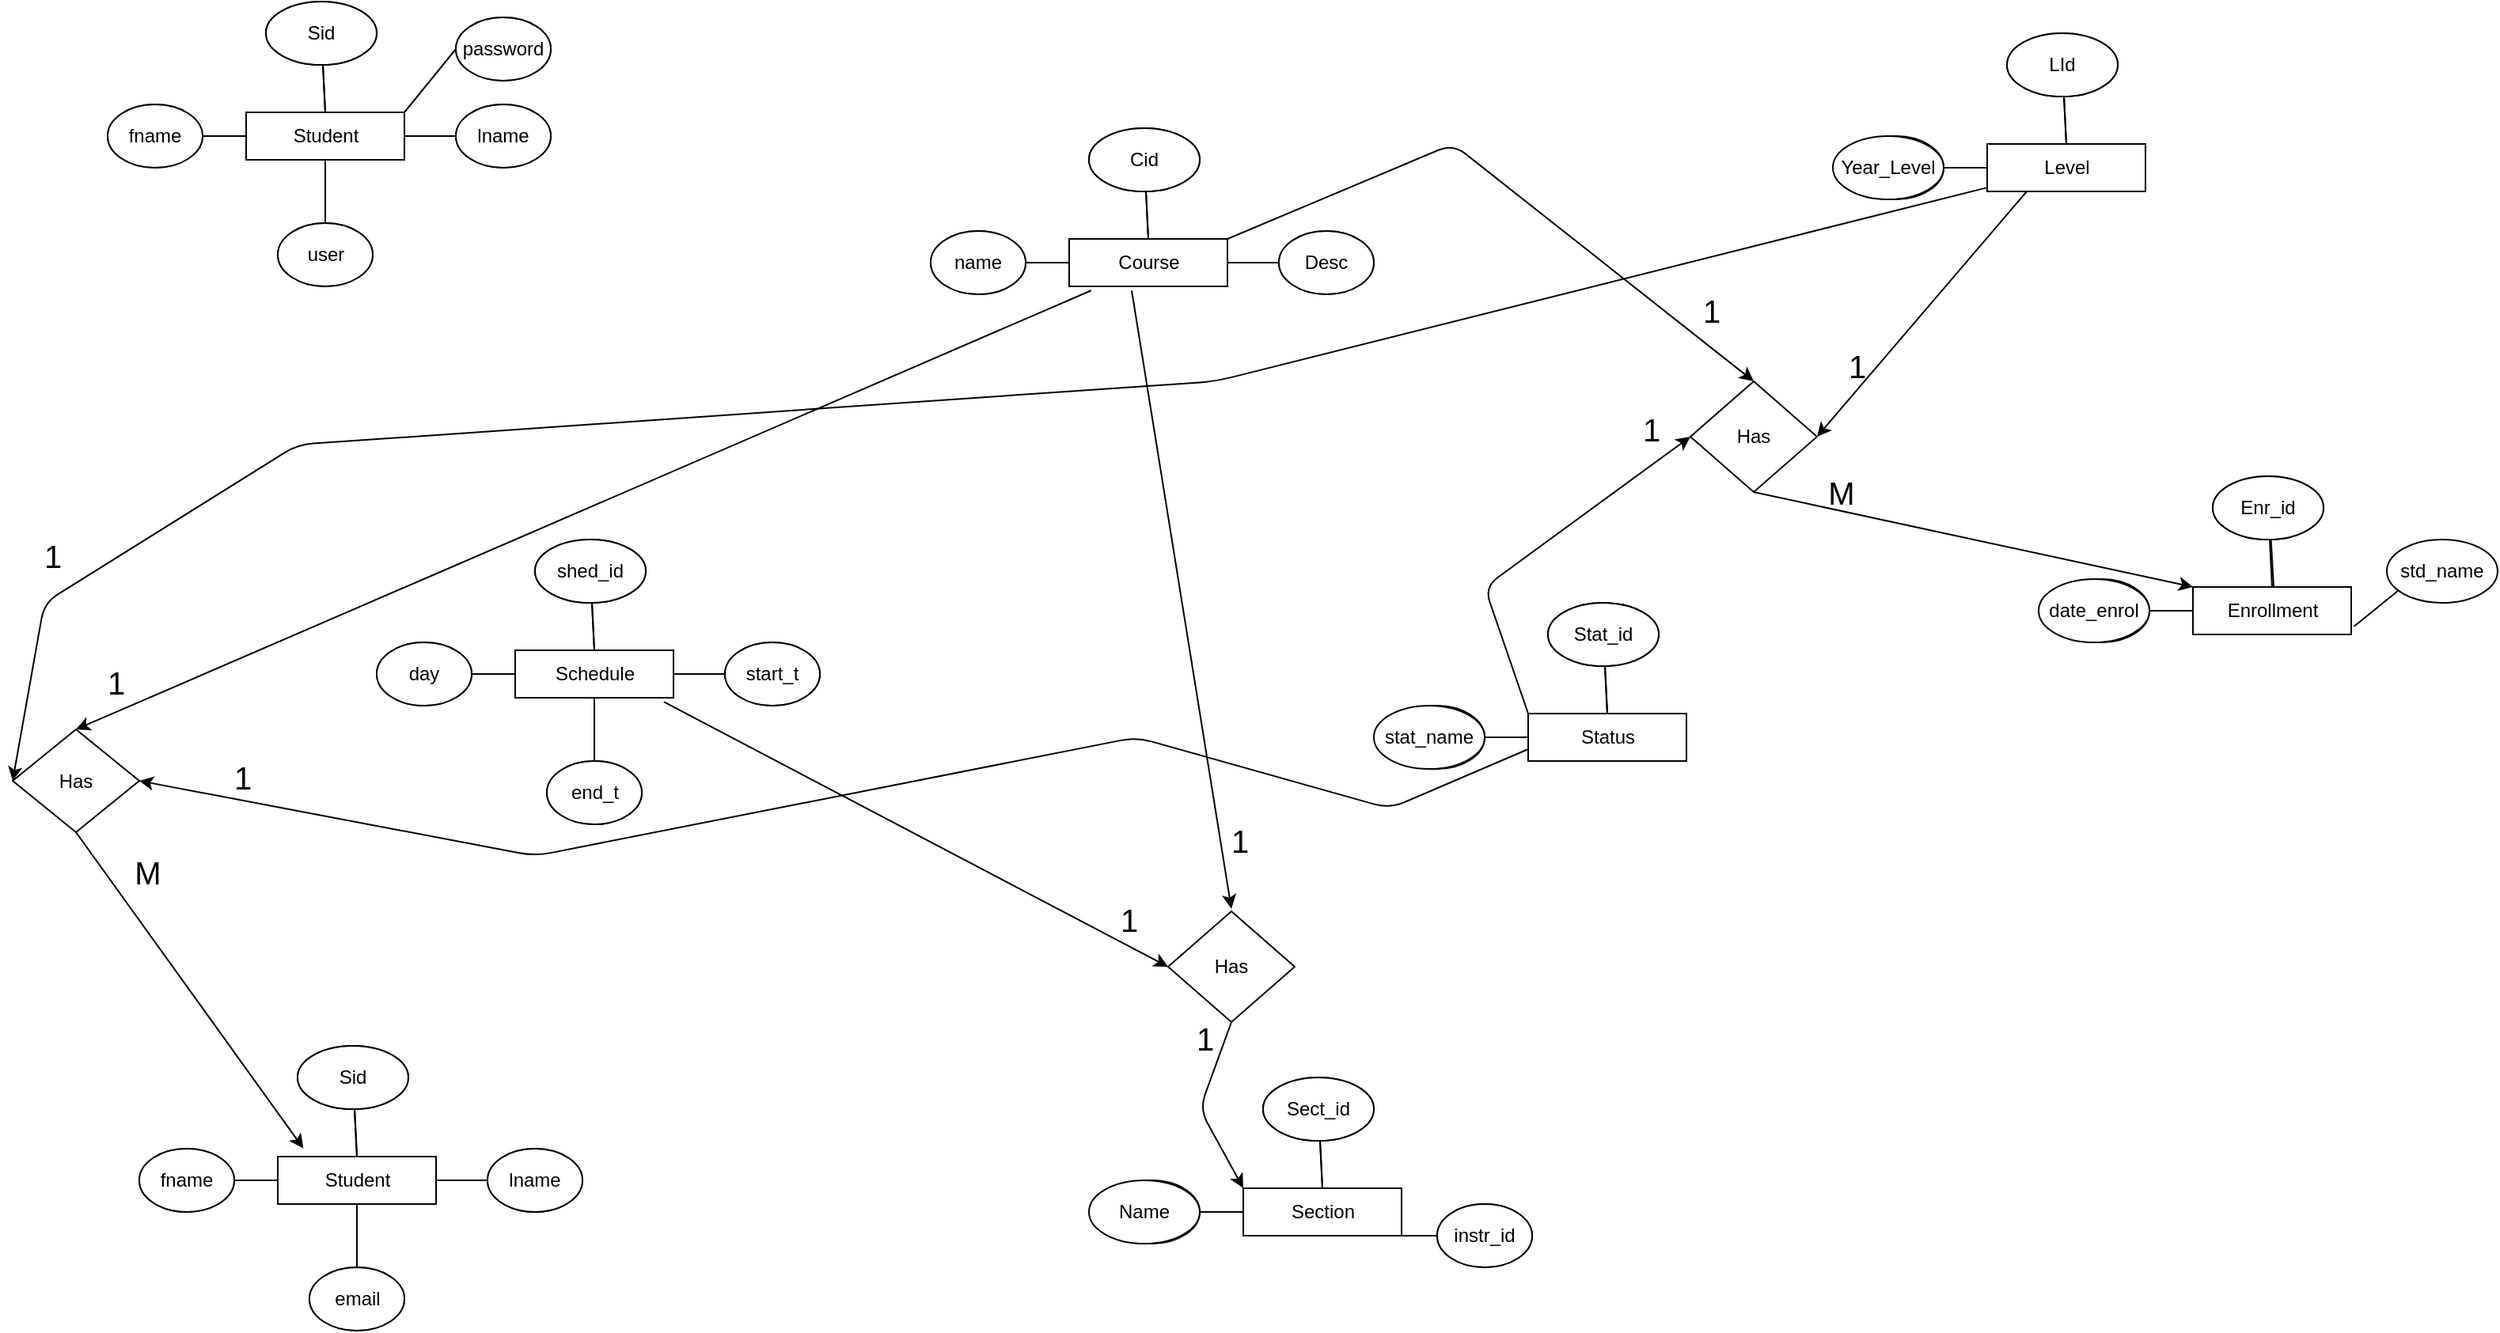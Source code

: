 <mxfile version="13.4.4" type="github">
  <diagram id="gxkvjSbEqc1R_QwJBHWN" name="Page-1">
    <mxGraphModel dx="1363" dy="696" grid="1" gridSize="10" guides="1" tooltips="1" connect="1" arrows="1" fold="1" page="1" pageScale="1" pageWidth="2000" pageHeight="2000" math="0" shadow="0">
      <root>
        <mxCell id="0" />
        <mxCell id="1" parent="0" />
        <mxCell id="vKwD8EdCoFHyunoRVP9S-19" value="Admin" style="rounded=0;whiteSpace=wrap;html=1;" vertex="1" parent="1">
          <mxGeometry x="217.5" y="210" width="100" height="30" as="geometry" />
        </mxCell>
        <mxCell id="vKwD8EdCoFHyunoRVP9S-20" value="" style="endArrow=none;html=1;exitX=0.5;exitY=0;exitDx=0;exitDy=0;" edge="1" source="vKwD8EdCoFHyunoRVP9S-19" target="vKwD8EdCoFHyunoRVP9S-21" parent="1">
          <mxGeometry width="50" height="50" relative="1" as="geometry">
            <mxPoint x="260" y="210" as="sourcePoint" />
            <mxPoint x="295" y="180" as="targetPoint" />
          </mxGeometry>
        </mxCell>
        <mxCell id="vKwD8EdCoFHyunoRVP9S-21" value="Aid" style="ellipse;whiteSpace=wrap;html=1;" vertex="1" parent="1">
          <mxGeometry x="230" y="140" width="70" height="40" as="geometry" />
        </mxCell>
        <mxCell id="vKwD8EdCoFHyunoRVP9S-22" value="" style="endArrow=none;html=1;entryX=0;entryY=0.5;entryDx=0;entryDy=0;" edge="1" target="vKwD8EdCoFHyunoRVP9S-19" parent="1">
          <mxGeometry width="50" height="50" relative="1" as="geometry">
            <mxPoint x="180" y="225" as="sourcePoint" />
            <mxPoint x="210" y="220" as="targetPoint" />
          </mxGeometry>
        </mxCell>
        <mxCell id="vKwD8EdCoFHyunoRVP9S-23" value="Name" style="ellipse;whiteSpace=wrap;html=1;" vertex="1" parent="1">
          <mxGeometry x="130" y="205" width="60" height="40" as="geometry" />
        </mxCell>
        <mxCell id="vKwD8EdCoFHyunoRVP9S-24" value="Cnic" style="ellipse;whiteSpace=wrap;html=1;" vertex="1" parent="1">
          <mxGeometry x="350" y="205" width="60" height="40" as="geometry" />
        </mxCell>
        <mxCell id="vKwD8EdCoFHyunoRVP9S-25" value="" style="endArrow=none;html=1;" edge="1" source="vKwD8EdCoFHyunoRVP9S-19" parent="1">
          <mxGeometry width="50" height="50" relative="1" as="geometry">
            <mxPoint x="317.5" y="275" as="sourcePoint" />
            <mxPoint x="350" y="225" as="targetPoint" />
          </mxGeometry>
        </mxCell>
        <mxCell id="vKwD8EdCoFHyunoRVP9S-26" value="Email" style="ellipse;whiteSpace=wrap;html=1;" vertex="1" parent="1">
          <mxGeometry x="237.5" y="280" width="60" height="40" as="geometry" />
        </mxCell>
        <mxCell id="vKwD8EdCoFHyunoRVP9S-27" value="" style="endArrow=none;html=1;exitX=0.5;exitY=1;exitDx=0;exitDy=0;entryX=0.5;entryY=0;entryDx=0;entryDy=0;" edge="1" source="vKwD8EdCoFHyunoRVP9S-19" target="vKwD8EdCoFHyunoRVP9S-26" parent="1">
          <mxGeometry width="50" height="50" relative="1" as="geometry">
            <mxPoint x="270" y="250" as="sourcePoint" />
            <mxPoint x="270" y="270" as="targetPoint" />
          </mxGeometry>
        </mxCell>
        <mxCell id="vKwD8EdCoFHyunoRVP9S-28" value="Student" style="rounded=0;whiteSpace=wrap;html=1;" vertex="1" parent="1">
          <mxGeometry x="217.5" y="210" width="100" height="30" as="geometry" />
        </mxCell>
        <mxCell id="vKwD8EdCoFHyunoRVP9S-29" value="" style="endArrow=none;html=1;exitX=0.5;exitY=0;exitDx=0;exitDy=0;" edge="1" source="vKwD8EdCoFHyunoRVP9S-28" target="vKwD8EdCoFHyunoRVP9S-30" parent="1">
          <mxGeometry width="50" height="50" relative="1" as="geometry">
            <mxPoint x="260" y="210" as="sourcePoint" />
            <mxPoint x="295" y="180" as="targetPoint" />
          </mxGeometry>
        </mxCell>
        <mxCell id="vKwD8EdCoFHyunoRVP9S-30" value="Sid" style="ellipse;whiteSpace=wrap;html=1;" vertex="1" parent="1">
          <mxGeometry x="230" y="140" width="70" height="40" as="geometry" />
        </mxCell>
        <mxCell id="vKwD8EdCoFHyunoRVP9S-31" value="" style="endArrow=none;html=1;entryX=0;entryY=0.5;entryDx=0;entryDy=0;" edge="1" target="vKwD8EdCoFHyunoRVP9S-28" parent="1">
          <mxGeometry width="50" height="50" relative="1" as="geometry">
            <mxPoint x="180" y="225" as="sourcePoint" />
            <mxPoint x="210" y="220" as="targetPoint" />
          </mxGeometry>
        </mxCell>
        <mxCell id="vKwD8EdCoFHyunoRVP9S-32" value="fname" style="ellipse;whiteSpace=wrap;html=1;" vertex="1" parent="1">
          <mxGeometry x="130" y="205" width="60" height="40" as="geometry" />
        </mxCell>
        <mxCell id="vKwD8EdCoFHyunoRVP9S-33" value="lname" style="ellipse;whiteSpace=wrap;html=1;" vertex="1" parent="1">
          <mxGeometry x="350" y="205" width="60" height="40" as="geometry" />
        </mxCell>
        <mxCell id="vKwD8EdCoFHyunoRVP9S-34" value="" style="endArrow=none;html=1;" edge="1" source="vKwD8EdCoFHyunoRVP9S-28" parent="1">
          <mxGeometry width="50" height="50" relative="1" as="geometry">
            <mxPoint x="317.5" y="275" as="sourcePoint" />
            <mxPoint x="350" y="225" as="targetPoint" />
          </mxGeometry>
        </mxCell>
        <mxCell id="vKwD8EdCoFHyunoRVP9S-35" value="user" style="ellipse;whiteSpace=wrap;html=1;" vertex="1" parent="1">
          <mxGeometry x="237.5" y="280" width="60" height="40" as="geometry" />
        </mxCell>
        <mxCell id="vKwD8EdCoFHyunoRVP9S-36" value="" style="endArrow=none;html=1;exitX=0.5;exitY=1;exitDx=0;exitDy=0;entryX=0.5;entryY=0;entryDx=0;entryDy=0;" edge="1" source="vKwD8EdCoFHyunoRVP9S-28" target="vKwD8EdCoFHyunoRVP9S-35" parent="1">
          <mxGeometry width="50" height="50" relative="1" as="geometry">
            <mxPoint x="270" y="250" as="sourcePoint" />
            <mxPoint x="270" y="270" as="targetPoint" />
          </mxGeometry>
        </mxCell>
        <mxCell id="vKwD8EdCoFHyunoRVP9S-37" value="Cnic" style="ellipse;whiteSpace=wrap;html=1;" vertex="1" parent="1">
          <mxGeometry x="350" y="150" width="60" height="40" as="geometry" />
        </mxCell>
        <mxCell id="vKwD8EdCoFHyunoRVP9S-39" value="password" style="ellipse;whiteSpace=wrap;html=1;" vertex="1" parent="1">
          <mxGeometry x="350" y="150" width="60" height="40" as="geometry" />
        </mxCell>
        <mxCell id="vKwD8EdCoFHyunoRVP9S-40" value="" style="endArrow=none;html=1;exitX=1;exitY=0;exitDx=0;exitDy=0;" edge="1" parent="1" source="vKwD8EdCoFHyunoRVP9S-28">
          <mxGeometry width="50" height="50" relative="1" as="geometry">
            <mxPoint x="317.5" y="170" as="sourcePoint" />
            <mxPoint x="350" y="170" as="targetPoint" />
          </mxGeometry>
        </mxCell>
        <mxCell id="vKwD8EdCoFHyunoRVP9S-41" value="Admin" style="rounded=0;whiteSpace=wrap;html=1;" vertex="1" parent="1">
          <mxGeometry x="737.5" y="290" width="100" height="30" as="geometry" />
        </mxCell>
        <mxCell id="vKwD8EdCoFHyunoRVP9S-42" value="" style="endArrow=none;html=1;exitX=0.5;exitY=0;exitDx=0;exitDy=0;" edge="1" source="vKwD8EdCoFHyunoRVP9S-41" target="vKwD8EdCoFHyunoRVP9S-43" parent="1">
          <mxGeometry width="50" height="50" relative="1" as="geometry">
            <mxPoint x="780" y="290" as="sourcePoint" />
            <mxPoint x="815" y="260" as="targetPoint" />
          </mxGeometry>
        </mxCell>
        <mxCell id="vKwD8EdCoFHyunoRVP9S-43" value="Aid" style="ellipse;whiteSpace=wrap;html=1;" vertex="1" parent="1">
          <mxGeometry x="750" y="220" width="70" height="40" as="geometry" />
        </mxCell>
        <mxCell id="vKwD8EdCoFHyunoRVP9S-44" value="" style="endArrow=none;html=1;entryX=0;entryY=0.5;entryDx=0;entryDy=0;" edge="1" target="vKwD8EdCoFHyunoRVP9S-41" parent="1">
          <mxGeometry width="50" height="50" relative="1" as="geometry">
            <mxPoint x="700" y="305" as="sourcePoint" />
            <mxPoint x="730" y="300" as="targetPoint" />
          </mxGeometry>
        </mxCell>
        <mxCell id="vKwD8EdCoFHyunoRVP9S-45" value="Name" style="ellipse;whiteSpace=wrap;html=1;" vertex="1" parent="1">
          <mxGeometry x="650" y="285" width="60" height="40" as="geometry" />
        </mxCell>
        <mxCell id="vKwD8EdCoFHyunoRVP9S-46" value="Cnic" style="ellipse;whiteSpace=wrap;html=1;" vertex="1" parent="1">
          <mxGeometry x="870" y="285" width="60" height="40" as="geometry" />
        </mxCell>
        <mxCell id="vKwD8EdCoFHyunoRVP9S-47" value="" style="endArrow=none;html=1;" edge="1" source="vKwD8EdCoFHyunoRVP9S-41" parent="1">
          <mxGeometry width="50" height="50" relative="1" as="geometry">
            <mxPoint x="837.5" y="355" as="sourcePoint" />
            <mxPoint x="870" y="305" as="targetPoint" />
          </mxGeometry>
        </mxCell>
        <mxCell id="vKwD8EdCoFHyunoRVP9S-50" value="Course" style="rounded=0;whiteSpace=wrap;html=1;" vertex="1" parent="1">
          <mxGeometry x="737.5" y="290" width="100" height="30" as="geometry" />
        </mxCell>
        <mxCell id="vKwD8EdCoFHyunoRVP9S-51" value="" style="endArrow=none;html=1;exitX=0.5;exitY=0;exitDx=0;exitDy=0;" edge="1" source="vKwD8EdCoFHyunoRVP9S-50" target="vKwD8EdCoFHyunoRVP9S-52" parent="1">
          <mxGeometry width="50" height="50" relative="1" as="geometry">
            <mxPoint x="780" y="290" as="sourcePoint" />
            <mxPoint x="815" y="260" as="targetPoint" />
          </mxGeometry>
        </mxCell>
        <mxCell id="vKwD8EdCoFHyunoRVP9S-52" value="Cid" style="ellipse;whiteSpace=wrap;html=1;" vertex="1" parent="1">
          <mxGeometry x="750" y="220" width="70" height="40" as="geometry" />
        </mxCell>
        <mxCell id="vKwD8EdCoFHyunoRVP9S-53" value="" style="endArrow=none;html=1;entryX=0;entryY=0.5;entryDx=0;entryDy=0;" edge="1" target="vKwD8EdCoFHyunoRVP9S-50" parent="1">
          <mxGeometry width="50" height="50" relative="1" as="geometry">
            <mxPoint x="700" y="305" as="sourcePoint" />
            <mxPoint x="730" y="300" as="targetPoint" />
          </mxGeometry>
        </mxCell>
        <mxCell id="vKwD8EdCoFHyunoRVP9S-54" value="name" style="ellipse;whiteSpace=wrap;html=1;" vertex="1" parent="1">
          <mxGeometry x="650" y="285" width="60" height="40" as="geometry" />
        </mxCell>
        <mxCell id="vKwD8EdCoFHyunoRVP9S-55" value="Desc" style="ellipse;whiteSpace=wrap;html=1;" vertex="1" parent="1">
          <mxGeometry x="870" y="285" width="60" height="40" as="geometry" />
        </mxCell>
        <mxCell id="vKwD8EdCoFHyunoRVP9S-56" value="" style="endArrow=none;html=1;" edge="1" source="vKwD8EdCoFHyunoRVP9S-50" parent="1">
          <mxGeometry width="50" height="50" relative="1" as="geometry">
            <mxPoint x="837.5" y="355" as="sourcePoint" />
            <mxPoint x="870" y="305" as="targetPoint" />
          </mxGeometry>
        </mxCell>
        <mxCell id="vKwD8EdCoFHyunoRVP9S-62" value="Admin" style="rounded=0;whiteSpace=wrap;html=1;" vertex="1" parent="1">
          <mxGeometry x="1317.5" y="230" width="100" height="30" as="geometry" />
        </mxCell>
        <mxCell id="vKwD8EdCoFHyunoRVP9S-63" value="" style="endArrow=none;html=1;exitX=0.5;exitY=0;exitDx=0;exitDy=0;" edge="1" source="vKwD8EdCoFHyunoRVP9S-62" target="vKwD8EdCoFHyunoRVP9S-64" parent="1">
          <mxGeometry width="50" height="50" relative="1" as="geometry">
            <mxPoint x="1360" y="230" as="sourcePoint" />
            <mxPoint x="1395" y="200" as="targetPoint" />
          </mxGeometry>
        </mxCell>
        <mxCell id="vKwD8EdCoFHyunoRVP9S-64" value="Aid" style="ellipse;whiteSpace=wrap;html=1;" vertex="1" parent="1">
          <mxGeometry x="1330" y="160" width="70" height="40" as="geometry" />
        </mxCell>
        <mxCell id="vKwD8EdCoFHyunoRVP9S-65" value="" style="endArrow=none;html=1;entryX=0;entryY=0.5;entryDx=0;entryDy=0;" edge="1" target="vKwD8EdCoFHyunoRVP9S-62" parent="1">
          <mxGeometry width="50" height="50" relative="1" as="geometry">
            <mxPoint x="1280" y="245" as="sourcePoint" />
            <mxPoint x="1310" y="240" as="targetPoint" />
          </mxGeometry>
        </mxCell>
        <mxCell id="vKwD8EdCoFHyunoRVP9S-66" value="Name" style="ellipse;whiteSpace=wrap;html=1;" vertex="1" parent="1">
          <mxGeometry x="1230" y="225" width="60" height="40" as="geometry" />
        </mxCell>
        <mxCell id="vKwD8EdCoFHyunoRVP9S-69" value="Level" style="rounded=0;whiteSpace=wrap;html=1;" vertex="1" parent="1">
          <mxGeometry x="1317.5" y="230" width="100" height="30" as="geometry" />
        </mxCell>
        <mxCell id="vKwD8EdCoFHyunoRVP9S-70" value="" style="endArrow=none;html=1;exitX=0.5;exitY=0;exitDx=0;exitDy=0;" edge="1" source="vKwD8EdCoFHyunoRVP9S-69" target="vKwD8EdCoFHyunoRVP9S-71" parent="1">
          <mxGeometry width="50" height="50" relative="1" as="geometry">
            <mxPoint x="1360" y="230" as="sourcePoint" />
            <mxPoint x="1395" y="200" as="targetPoint" />
          </mxGeometry>
        </mxCell>
        <mxCell id="vKwD8EdCoFHyunoRVP9S-71" value="LId" style="ellipse;whiteSpace=wrap;html=1;" vertex="1" parent="1">
          <mxGeometry x="1330" y="160" width="70" height="40" as="geometry" />
        </mxCell>
        <mxCell id="vKwD8EdCoFHyunoRVP9S-72" value="" style="endArrow=none;html=1;entryX=0;entryY=0.5;entryDx=0;entryDy=0;" edge="1" target="vKwD8EdCoFHyunoRVP9S-69" parent="1">
          <mxGeometry width="50" height="50" relative="1" as="geometry">
            <mxPoint x="1280" y="245" as="sourcePoint" />
            <mxPoint x="1310" y="240" as="targetPoint" />
          </mxGeometry>
        </mxCell>
        <mxCell id="vKwD8EdCoFHyunoRVP9S-73" value="Year_Level" style="ellipse;whiteSpace=wrap;html=1;" vertex="1" parent="1">
          <mxGeometry x="1220" y="225" width="70" height="40" as="geometry" />
        </mxCell>
        <mxCell id="vKwD8EdCoFHyunoRVP9S-76" value="Admin" style="rounded=0;whiteSpace=wrap;html=1;" vertex="1" parent="1">
          <mxGeometry x="387.5" y="550" width="100" height="30" as="geometry" />
        </mxCell>
        <mxCell id="vKwD8EdCoFHyunoRVP9S-77" value="" style="endArrow=none;html=1;exitX=0.5;exitY=0;exitDx=0;exitDy=0;" edge="1" source="vKwD8EdCoFHyunoRVP9S-76" target="vKwD8EdCoFHyunoRVP9S-78" parent="1">
          <mxGeometry width="50" height="50" relative="1" as="geometry">
            <mxPoint x="430" y="550" as="sourcePoint" />
            <mxPoint x="465" y="520" as="targetPoint" />
          </mxGeometry>
        </mxCell>
        <mxCell id="vKwD8EdCoFHyunoRVP9S-78" value="Aid" style="ellipse;whiteSpace=wrap;html=1;" vertex="1" parent="1">
          <mxGeometry x="400" y="480" width="70" height="40" as="geometry" />
        </mxCell>
        <mxCell id="vKwD8EdCoFHyunoRVP9S-79" value="" style="endArrow=none;html=1;entryX=0;entryY=0.5;entryDx=0;entryDy=0;" edge="1" target="vKwD8EdCoFHyunoRVP9S-76" parent="1">
          <mxGeometry width="50" height="50" relative="1" as="geometry">
            <mxPoint x="350" y="565" as="sourcePoint" />
            <mxPoint x="380" y="560" as="targetPoint" />
          </mxGeometry>
        </mxCell>
        <mxCell id="vKwD8EdCoFHyunoRVP9S-80" value="Name" style="ellipse;whiteSpace=wrap;html=1;" vertex="1" parent="1">
          <mxGeometry x="300" y="545" width="60" height="40" as="geometry" />
        </mxCell>
        <mxCell id="vKwD8EdCoFHyunoRVP9S-81" value="Cnic" style="ellipse;whiteSpace=wrap;html=1;" vertex="1" parent="1">
          <mxGeometry x="520" y="545" width="60" height="40" as="geometry" />
        </mxCell>
        <mxCell id="vKwD8EdCoFHyunoRVP9S-82" value="" style="endArrow=none;html=1;" edge="1" source="vKwD8EdCoFHyunoRVP9S-76" parent="1">
          <mxGeometry width="50" height="50" relative="1" as="geometry">
            <mxPoint x="487.5" y="615" as="sourcePoint" />
            <mxPoint x="520" y="565" as="targetPoint" />
          </mxGeometry>
        </mxCell>
        <mxCell id="vKwD8EdCoFHyunoRVP9S-83" value="Email" style="ellipse;whiteSpace=wrap;html=1;" vertex="1" parent="1">
          <mxGeometry x="407.5" y="620" width="60" height="40" as="geometry" />
        </mxCell>
        <mxCell id="vKwD8EdCoFHyunoRVP9S-84" value="" style="endArrow=none;html=1;exitX=0.5;exitY=1;exitDx=0;exitDy=0;entryX=0.5;entryY=0;entryDx=0;entryDy=0;" edge="1" source="vKwD8EdCoFHyunoRVP9S-76" target="vKwD8EdCoFHyunoRVP9S-83" parent="1">
          <mxGeometry width="50" height="50" relative="1" as="geometry">
            <mxPoint x="440" y="590" as="sourcePoint" />
            <mxPoint x="440" y="610" as="targetPoint" />
          </mxGeometry>
        </mxCell>
        <mxCell id="vKwD8EdCoFHyunoRVP9S-85" value="Schedule" style="rounded=0;whiteSpace=wrap;html=1;" vertex="1" parent="1">
          <mxGeometry x="387.5" y="550" width="100" height="30" as="geometry" />
        </mxCell>
        <mxCell id="vKwD8EdCoFHyunoRVP9S-86" value="" style="endArrow=none;html=1;exitX=0.5;exitY=0;exitDx=0;exitDy=0;" edge="1" source="vKwD8EdCoFHyunoRVP9S-85" target="vKwD8EdCoFHyunoRVP9S-87" parent="1">
          <mxGeometry width="50" height="50" relative="1" as="geometry">
            <mxPoint x="430" y="550" as="sourcePoint" />
            <mxPoint x="465" y="520" as="targetPoint" />
          </mxGeometry>
        </mxCell>
        <mxCell id="vKwD8EdCoFHyunoRVP9S-87" value="shed_id" style="ellipse;whiteSpace=wrap;html=1;" vertex="1" parent="1">
          <mxGeometry x="400" y="480" width="70" height="40" as="geometry" />
        </mxCell>
        <mxCell id="vKwD8EdCoFHyunoRVP9S-88" value="" style="endArrow=none;html=1;entryX=0;entryY=0.5;entryDx=0;entryDy=0;" edge="1" target="vKwD8EdCoFHyunoRVP9S-85" parent="1">
          <mxGeometry width="50" height="50" relative="1" as="geometry">
            <mxPoint x="350" y="565" as="sourcePoint" />
            <mxPoint x="380" y="560" as="targetPoint" />
          </mxGeometry>
        </mxCell>
        <mxCell id="vKwD8EdCoFHyunoRVP9S-89" value="day" style="ellipse;whiteSpace=wrap;html=1;" vertex="1" parent="1">
          <mxGeometry x="300" y="545" width="60" height="40" as="geometry" />
        </mxCell>
        <mxCell id="vKwD8EdCoFHyunoRVP9S-90" value="start_t" style="ellipse;whiteSpace=wrap;html=1;" vertex="1" parent="1">
          <mxGeometry x="520" y="545" width="60" height="40" as="geometry" />
        </mxCell>
        <mxCell id="vKwD8EdCoFHyunoRVP9S-91" value="" style="endArrow=none;html=1;" edge="1" source="vKwD8EdCoFHyunoRVP9S-85" parent="1">
          <mxGeometry width="50" height="50" relative="1" as="geometry">
            <mxPoint x="487.5" y="615" as="sourcePoint" />
            <mxPoint x="520" y="565" as="targetPoint" />
          </mxGeometry>
        </mxCell>
        <mxCell id="vKwD8EdCoFHyunoRVP9S-92" value="end_t" style="ellipse;whiteSpace=wrap;html=1;" vertex="1" parent="1">
          <mxGeometry x="407.5" y="620" width="60" height="40" as="geometry" />
        </mxCell>
        <mxCell id="vKwD8EdCoFHyunoRVP9S-93" value="" style="endArrow=none;html=1;exitX=0.5;exitY=1;exitDx=0;exitDy=0;entryX=0.5;entryY=0;entryDx=0;entryDy=0;" edge="1" source="vKwD8EdCoFHyunoRVP9S-85" target="vKwD8EdCoFHyunoRVP9S-92" parent="1">
          <mxGeometry width="50" height="50" relative="1" as="geometry">
            <mxPoint x="440" y="590" as="sourcePoint" />
            <mxPoint x="440" y="610" as="targetPoint" />
          </mxGeometry>
        </mxCell>
        <mxCell id="vKwD8EdCoFHyunoRVP9S-97" value="Admin" style="rounded=0;whiteSpace=wrap;html=1;" vertex="1" parent="1">
          <mxGeometry x="1027.5" y="590" width="100" height="30" as="geometry" />
        </mxCell>
        <mxCell id="vKwD8EdCoFHyunoRVP9S-98" value="" style="endArrow=none;html=1;exitX=0.5;exitY=0;exitDx=0;exitDy=0;" edge="1" source="vKwD8EdCoFHyunoRVP9S-97" target="vKwD8EdCoFHyunoRVP9S-99" parent="1">
          <mxGeometry width="50" height="50" relative="1" as="geometry">
            <mxPoint x="1070" y="590" as="sourcePoint" />
            <mxPoint x="1105" y="560" as="targetPoint" />
          </mxGeometry>
        </mxCell>
        <mxCell id="vKwD8EdCoFHyunoRVP9S-99" value="Aid" style="ellipse;whiteSpace=wrap;html=1;" vertex="1" parent="1">
          <mxGeometry x="1040" y="520" width="70" height="40" as="geometry" />
        </mxCell>
        <mxCell id="vKwD8EdCoFHyunoRVP9S-100" value="" style="endArrow=none;html=1;entryX=0;entryY=0.5;entryDx=0;entryDy=0;" edge="1" target="vKwD8EdCoFHyunoRVP9S-97" parent="1">
          <mxGeometry width="50" height="50" relative="1" as="geometry">
            <mxPoint x="990" y="605" as="sourcePoint" />
            <mxPoint x="1020" y="600" as="targetPoint" />
          </mxGeometry>
        </mxCell>
        <mxCell id="vKwD8EdCoFHyunoRVP9S-101" value="Name" style="ellipse;whiteSpace=wrap;html=1;" vertex="1" parent="1">
          <mxGeometry x="940" y="585" width="60" height="40" as="geometry" />
        </mxCell>
        <mxCell id="vKwD8EdCoFHyunoRVP9S-102" value="Status" style="rounded=0;whiteSpace=wrap;html=1;" vertex="1" parent="1">
          <mxGeometry x="1027.5" y="590" width="100" height="30" as="geometry" />
        </mxCell>
        <mxCell id="vKwD8EdCoFHyunoRVP9S-103" value="" style="endArrow=none;html=1;exitX=0.5;exitY=0;exitDx=0;exitDy=0;" edge="1" source="vKwD8EdCoFHyunoRVP9S-102" target="vKwD8EdCoFHyunoRVP9S-104" parent="1">
          <mxGeometry width="50" height="50" relative="1" as="geometry">
            <mxPoint x="1070" y="590" as="sourcePoint" />
            <mxPoint x="1105" y="560" as="targetPoint" />
          </mxGeometry>
        </mxCell>
        <mxCell id="vKwD8EdCoFHyunoRVP9S-104" value="Stat_id" style="ellipse;whiteSpace=wrap;html=1;" vertex="1" parent="1">
          <mxGeometry x="1040" y="520" width="70" height="40" as="geometry" />
        </mxCell>
        <mxCell id="vKwD8EdCoFHyunoRVP9S-105" value="" style="endArrow=none;html=1;entryX=0;entryY=0.5;entryDx=0;entryDy=0;" edge="1" target="vKwD8EdCoFHyunoRVP9S-102" parent="1">
          <mxGeometry width="50" height="50" relative="1" as="geometry">
            <mxPoint x="990" y="605" as="sourcePoint" />
            <mxPoint x="1020" y="600" as="targetPoint" />
          </mxGeometry>
        </mxCell>
        <mxCell id="vKwD8EdCoFHyunoRVP9S-106" value="stat_name" style="ellipse;whiteSpace=wrap;html=1;" vertex="1" parent="1">
          <mxGeometry x="930" y="585" width="70" height="40" as="geometry" />
        </mxCell>
        <mxCell id="vKwD8EdCoFHyunoRVP9S-107" value="Admin" style="rounded=0;whiteSpace=wrap;html=1;" vertex="1" parent="1">
          <mxGeometry x="1447.5" y="510" width="100" height="30" as="geometry" />
        </mxCell>
        <mxCell id="vKwD8EdCoFHyunoRVP9S-108" value="" style="endArrow=none;html=1;exitX=0.5;exitY=0;exitDx=0;exitDy=0;" edge="1" source="vKwD8EdCoFHyunoRVP9S-107" target="vKwD8EdCoFHyunoRVP9S-109" parent="1">
          <mxGeometry width="50" height="50" relative="1" as="geometry">
            <mxPoint x="1490" y="510" as="sourcePoint" />
            <mxPoint x="1525" y="480" as="targetPoint" />
          </mxGeometry>
        </mxCell>
        <mxCell id="vKwD8EdCoFHyunoRVP9S-109" value="Aid" style="ellipse;whiteSpace=wrap;html=1;" vertex="1" parent="1">
          <mxGeometry x="1460" y="440" width="70" height="40" as="geometry" />
        </mxCell>
        <mxCell id="vKwD8EdCoFHyunoRVP9S-110" value="" style="endArrow=none;html=1;entryX=0;entryY=0.5;entryDx=0;entryDy=0;" edge="1" target="vKwD8EdCoFHyunoRVP9S-107" parent="1">
          <mxGeometry width="50" height="50" relative="1" as="geometry">
            <mxPoint x="1410" y="525" as="sourcePoint" />
            <mxPoint x="1440" y="520" as="targetPoint" />
          </mxGeometry>
        </mxCell>
        <mxCell id="vKwD8EdCoFHyunoRVP9S-111" value="Name" style="ellipse;whiteSpace=wrap;html=1;" vertex="1" parent="1">
          <mxGeometry x="1360" y="505" width="60" height="40" as="geometry" />
        </mxCell>
        <mxCell id="vKwD8EdCoFHyunoRVP9S-112" value="Enrollment" style="rounded=0;whiteSpace=wrap;html=1;" vertex="1" parent="1">
          <mxGeometry x="1447.5" y="510" width="100" height="30" as="geometry" />
        </mxCell>
        <mxCell id="vKwD8EdCoFHyunoRVP9S-113" value="" style="endArrow=none;html=1;exitX=0.5;exitY=0;exitDx=0;exitDy=0;" edge="1" parent="1">
          <mxGeometry width="50" height="50" relative="1" as="geometry">
            <mxPoint x="1498.5" y="510" as="sourcePoint" />
            <mxPoint x="1496.8" y="479.995" as="targetPoint" />
          </mxGeometry>
        </mxCell>
        <mxCell id="vKwD8EdCoFHyunoRVP9S-114" value="Enr_id" style="ellipse;whiteSpace=wrap;html=1;" vertex="1" parent="1">
          <mxGeometry x="1460" y="440" width="70" height="40" as="geometry" />
        </mxCell>
        <mxCell id="vKwD8EdCoFHyunoRVP9S-115" value="" style="endArrow=none;html=1;entryX=0;entryY=0.5;entryDx=0;entryDy=0;" edge="1" target="vKwD8EdCoFHyunoRVP9S-112" parent="1">
          <mxGeometry width="50" height="50" relative="1" as="geometry">
            <mxPoint x="1410" y="525" as="sourcePoint" />
            <mxPoint x="1440" y="520" as="targetPoint" />
          </mxGeometry>
        </mxCell>
        <mxCell id="vKwD8EdCoFHyunoRVP9S-116" value="date_enrol" style="ellipse;whiteSpace=wrap;html=1;" vertex="1" parent="1">
          <mxGeometry x="1350" y="505" width="70" height="40" as="geometry" />
        </mxCell>
        <mxCell id="vKwD8EdCoFHyunoRVP9S-117" value="Has" style="rhombus;whiteSpace=wrap;html=1;" vertex="1" parent="1">
          <mxGeometry x="1130" y="380" width="80" height="70" as="geometry" />
        </mxCell>
        <mxCell id="vKwD8EdCoFHyunoRVP9S-118" value="" style="endArrow=none;html=1;exitX=0.5;exitY=0;exitDx=0;exitDy=0;" edge="1" parent="1">
          <mxGeometry width="50" height="50" relative="1" as="geometry">
            <mxPoint x="1549.2" y="535.01" as="sourcePoint" />
            <mxPoint x="1580" y="510" as="targetPoint" />
          </mxGeometry>
        </mxCell>
        <mxCell id="vKwD8EdCoFHyunoRVP9S-124" value="std_name" style="ellipse;whiteSpace=wrap;html=1;" vertex="1" parent="1">
          <mxGeometry x="1570" y="480" width="70" height="40" as="geometry" />
        </mxCell>
        <mxCell id="vKwD8EdCoFHyunoRVP9S-126" value="" style="endArrow=classic;html=1;exitX=1;exitY=0;exitDx=0;exitDy=0;entryX=0.5;entryY=0;entryDx=0;entryDy=0;" edge="1" parent="1" source="vKwD8EdCoFHyunoRVP9S-50" target="vKwD8EdCoFHyunoRVP9S-117">
          <mxGeometry width="50" height="50" relative="1" as="geometry">
            <mxPoint x="1050" y="350" as="sourcePoint" />
            <mxPoint x="1100" y="300" as="targetPoint" />
            <Array as="points">
              <mxPoint x="980" y="230" />
            </Array>
          </mxGeometry>
        </mxCell>
        <mxCell id="vKwD8EdCoFHyunoRVP9S-127" value="" style="endArrow=classic;html=1;exitX=0.5;exitY=1;exitDx=0;exitDy=0;entryX=0;entryY=0;entryDx=0;entryDy=0;" edge="1" parent="1" source="vKwD8EdCoFHyunoRVP9S-117" target="vKwD8EdCoFHyunoRVP9S-112">
          <mxGeometry width="50" height="50" relative="1" as="geometry">
            <mxPoint x="1200" y="510" as="sourcePoint" />
            <mxPoint x="1250" y="460" as="targetPoint" />
          </mxGeometry>
        </mxCell>
        <mxCell id="2" value="&lt;font style=&quot;font-size: 20px&quot;&gt;1&lt;/font&gt;" style="text;html=1;align=center;verticalAlign=middle;resizable=0;points=[];autosize=1;" vertex="1" parent="1">
          <mxGeometry x="1127.5" y="325" width="30" height="20" as="geometry" />
        </mxCell>
        <mxCell id="vKwD8EdCoFHyunoRVP9S-128" value="&lt;font style=&quot;font-size: 20px&quot;&gt;M&lt;/font&gt;" style="text;html=1;align=center;verticalAlign=middle;resizable=0;points=[];autosize=1;" vertex="1" parent="1">
          <mxGeometry x="1210" y="440" width="30" height="20" as="geometry" />
        </mxCell>
        <mxCell id="vKwD8EdCoFHyunoRVP9S-129" value="" style="endArrow=classic;html=1;exitX=0.25;exitY=1;exitDx=0;exitDy=0;entryX=1;entryY=0.5;entryDx=0;entryDy=0;" edge="1" parent="1" source="vKwD8EdCoFHyunoRVP9S-69" target="vKwD8EdCoFHyunoRVP9S-117">
          <mxGeometry width="50" height="50" relative="1" as="geometry">
            <mxPoint x="1320" y="390" as="sourcePoint" />
            <mxPoint x="1370" y="340" as="targetPoint" />
          </mxGeometry>
        </mxCell>
        <mxCell id="vKwD8EdCoFHyunoRVP9S-130" value="&lt;font style=&quot;font-size: 20px&quot;&gt;1&lt;/font&gt;" style="text;html=1;align=center;verticalAlign=middle;resizable=0;points=[];autosize=1;" vertex="1" parent="1">
          <mxGeometry x="1220" y="360" width="30" height="20" as="geometry" />
        </mxCell>
        <mxCell id="vKwD8EdCoFHyunoRVP9S-131" value="" style="endArrow=classic;html=1;exitX=0;exitY=0;exitDx=0;exitDy=0;entryX=0;entryY=0.5;entryDx=0;entryDy=0;" edge="1" parent="1" source="vKwD8EdCoFHyunoRVP9S-102" target="vKwD8EdCoFHyunoRVP9S-117">
          <mxGeometry width="50" height="50" relative="1" as="geometry">
            <mxPoint x="1040" y="490" as="sourcePoint" />
            <mxPoint x="1090" y="440" as="targetPoint" />
            <Array as="points">
              <mxPoint x="1000" y="510" />
            </Array>
          </mxGeometry>
        </mxCell>
        <mxCell id="vKwD8EdCoFHyunoRVP9S-132" value="&lt;font style=&quot;font-size: 20px&quot;&gt;1&lt;/font&gt;" style="text;html=1;align=center;verticalAlign=middle;resizable=0;points=[];autosize=1;" vertex="1" parent="1">
          <mxGeometry x="1090" y="400" width="30" height="20" as="geometry" />
        </mxCell>
        <mxCell id="vKwD8EdCoFHyunoRVP9S-133" value="Admin" style="rounded=0;whiteSpace=wrap;html=1;" vertex="1" parent="1">
          <mxGeometry x="847.5" y="890" width="100" height="30" as="geometry" />
        </mxCell>
        <mxCell id="vKwD8EdCoFHyunoRVP9S-134" value="" style="endArrow=none;html=1;exitX=0.5;exitY=0;exitDx=0;exitDy=0;" edge="1" source="vKwD8EdCoFHyunoRVP9S-133" target="vKwD8EdCoFHyunoRVP9S-135" parent="1">
          <mxGeometry width="50" height="50" relative="1" as="geometry">
            <mxPoint x="890" y="890" as="sourcePoint" />
            <mxPoint x="925" y="860" as="targetPoint" />
          </mxGeometry>
        </mxCell>
        <mxCell id="vKwD8EdCoFHyunoRVP9S-135" value="Aid" style="ellipse;whiteSpace=wrap;html=1;" vertex="1" parent="1">
          <mxGeometry x="860" y="820" width="70" height="40" as="geometry" />
        </mxCell>
        <mxCell id="vKwD8EdCoFHyunoRVP9S-136" value="" style="endArrow=none;html=1;entryX=0;entryY=0.5;entryDx=0;entryDy=0;" edge="1" target="vKwD8EdCoFHyunoRVP9S-133" parent="1">
          <mxGeometry width="50" height="50" relative="1" as="geometry">
            <mxPoint x="810" y="905" as="sourcePoint" />
            <mxPoint x="840" y="900" as="targetPoint" />
          </mxGeometry>
        </mxCell>
        <mxCell id="vKwD8EdCoFHyunoRVP9S-137" value="Name" style="ellipse;whiteSpace=wrap;html=1;" vertex="1" parent="1">
          <mxGeometry x="760" y="885" width="60" height="40" as="geometry" />
        </mxCell>
        <mxCell id="vKwD8EdCoFHyunoRVP9S-138" value="Section" style="rounded=0;whiteSpace=wrap;html=1;" vertex="1" parent="1">
          <mxGeometry x="847.5" y="890" width="100" height="30" as="geometry" />
        </mxCell>
        <mxCell id="vKwD8EdCoFHyunoRVP9S-139" value="" style="endArrow=none;html=1;exitX=0.5;exitY=0;exitDx=0;exitDy=0;" edge="1" source="vKwD8EdCoFHyunoRVP9S-138" target="vKwD8EdCoFHyunoRVP9S-140" parent="1">
          <mxGeometry width="50" height="50" relative="1" as="geometry">
            <mxPoint x="890" y="890" as="sourcePoint" />
            <mxPoint x="925" y="860" as="targetPoint" />
          </mxGeometry>
        </mxCell>
        <mxCell id="vKwD8EdCoFHyunoRVP9S-140" value="Sect_id" style="ellipse;whiteSpace=wrap;html=1;" vertex="1" parent="1">
          <mxGeometry x="860" y="820" width="70" height="40" as="geometry" />
        </mxCell>
        <mxCell id="vKwD8EdCoFHyunoRVP9S-141" value="" style="endArrow=none;html=1;entryX=0;entryY=0.5;entryDx=0;entryDy=0;" edge="1" target="vKwD8EdCoFHyunoRVP9S-138" parent="1">
          <mxGeometry width="50" height="50" relative="1" as="geometry">
            <mxPoint x="810" y="905" as="sourcePoint" />
            <mxPoint x="840" y="900" as="targetPoint" />
          </mxGeometry>
        </mxCell>
        <mxCell id="vKwD8EdCoFHyunoRVP9S-142" value="Name" style="ellipse;whiteSpace=wrap;html=1;" vertex="1" parent="1">
          <mxGeometry x="750" y="885" width="70" height="40" as="geometry" />
        </mxCell>
        <mxCell id="vKwD8EdCoFHyunoRVP9S-143" value="Cnic" style="ellipse;whiteSpace=wrap;html=1;" vertex="1" parent="1">
          <mxGeometry x="970" y="900" width="60" height="40" as="geometry" />
        </mxCell>
        <mxCell id="vKwD8EdCoFHyunoRVP9S-144" value="" style="endArrow=none;html=1;" edge="1" parent="1">
          <mxGeometry width="50" height="50" relative="1" as="geometry">
            <mxPoint x="937.5" y="920" as="sourcePoint" />
            <mxPoint x="970" y="920" as="targetPoint" />
          </mxGeometry>
        </mxCell>
        <mxCell id="vKwD8EdCoFHyunoRVP9S-145" value="instr_id" style="ellipse;whiteSpace=wrap;html=1;" vertex="1" parent="1">
          <mxGeometry x="970" y="900" width="60" height="40" as="geometry" />
        </mxCell>
        <mxCell id="vKwD8EdCoFHyunoRVP9S-146" value="" style="endArrow=none;html=1;" edge="1" parent="1">
          <mxGeometry width="50" height="50" relative="1" as="geometry">
            <mxPoint x="937.5" y="920" as="sourcePoint" />
            <mxPoint x="970" y="920" as="targetPoint" />
          </mxGeometry>
        </mxCell>
        <mxCell id="vKwD8EdCoFHyunoRVP9S-147" value="Has" style="rhombus;whiteSpace=wrap;html=1;" vertex="1" parent="1">
          <mxGeometry x="800" y="715" width="80" height="70" as="geometry" />
        </mxCell>
        <mxCell id="vKwD8EdCoFHyunoRVP9S-148" value="&lt;font style=&quot;font-size: 20px&quot;&gt;1&lt;/font&gt;" style="text;html=1;align=center;verticalAlign=middle;resizable=0;points=[];autosize=1;" vertex="1" parent="1">
          <mxGeometry x="830" y="660" width="30" height="20" as="geometry" />
        </mxCell>
        <mxCell id="vKwD8EdCoFHyunoRVP9S-151" value="&lt;font style=&quot;font-size: 20px&quot;&gt;1&lt;/font&gt;" style="text;html=1;align=center;verticalAlign=middle;resizable=0;points=[];autosize=1;" vertex="1" parent="1">
          <mxGeometry x="807.5" y="785" width="30" height="20" as="geometry" />
        </mxCell>
        <mxCell id="vKwD8EdCoFHyunoRVP9S-152" value="" style="endArrow=classic;html=1;exitX=0.395;exitY=1.087;exitDx=0;exitDy=0;exitPerimeter=0;" edge="1" parent="1" source="vKwD8EdCoFHyunoRVP9S-50">
          <mxGeometry width="50" height="50" relative="1" as="geometry">
            <mxPoint x="700" y="500" as="sourcePoint" />
            <mxPoint x="840" y="713.333" as="targetPoint" />
          </mxGeometry>
        </mxCell>
        <mxCell id="vKwD8EdCoFHyunoRVP9S-154" value="" style="endArrow=classic;html=1;exitX=0.5;exitY=1;exitDx=0;exitDy=0;entryX=0;entryY=0;entryDx=0;entryDy=0;" edge="1" parent="1" source="vKwD8EdCoFHyunoRVP9S-147" target="vKwD8EdCoFHyunoRVP9S-138">
          <mxGeometry width="50" height="50" relative="1" as="geometry">
            <mxPoint x="740" y="860" as="sourcePoint" />
            <mxPoint x="790" y="810" as="targetPoint" />
            <Array as="points">
              <mxPoint x="820" y="840" />
            </Array>
          </mxGeometry>
        </mxCell>
        <mxCell id="vKwD8EdCoFHyunoRVP9S-156" value="" style="endArrow=classic;html=1;exitX=0.939;exitY=1.087;exitDx=0;exitDy=0;exitPerimeter=0;entryX=0;entryY=0.5;entryDx=0;entryDy=0;" edge="1" parent="1" source="vKwD8EdCoFHyunoRVP9S-85" target="vKwD8EdCoFHyunoRVP9S-147">
          <mxGeometry width="50" height="50" relative="1" as="geometry">
            <mxPoint x="560" y="800" as="sourcePoint" />
            <mxPoint x="610" y="750" as="targetPoint" />
          </mxGeometry>
        </mxCell>
        <mxCell id="vKwD8EdCoFHyunoRVP9S-167" value="&lt;font style=&quot;font-size: 20px&quot;&gt;1&lt;/font&gt;" style="text;html=1;align=center;verticalAlign=middle;resizable=0;points=[];autosize=1;" vertex="1" parent="1">
          <mxGeometry x="760" y="710" width="30" height="20" as="geometry" />
        </mxCell>
        <mxCell id="vKwD8EdCoFHyunoRVP9S-168" value="Admin" style="rounded=0;whiteSpace=wrap;html=1;" vertex="1" parent="1">
          <mxGeometry x="237.5" y="870" width="100" height="30" as="geometry" />
        </mxCell>
        <mxCell id="vKwD8EdCoFHyunoRVP9S-169" value="" style="endArrow=none;html=1;exitX=0.5;exitY=0;exitDx=0;exitDy=0;" edge="1" source="vKwD8EdCoFHyunoRVP9S-168" target="vKwD8EdCoFHyunoRVP9S-170" parent="1">
          <mxGeometry width="50" height="50" relative="1" as="geometry">
            <mxPoint x="280" y="870" as="sourcePoint" />
            <mxPoint x="315" y="840" as="targetPoint" />
          </mxGeometry>
        </mxCell>
        <mxCell id="vKwD8EdCoFHyunoRVP9S-170" value="Aid" style="ellipse;whiteSpace=wrap;html=1;" vertex="1" parent="1">
          <mxGeometry x="250" y="800" width="70" height="40" as="geometry" />
        </mxCell>
        <mxCell id="vKwD8EdCoFHyunoRVP9S-171" value="" style="endArrow=none;html=1;entryX=0;entryY=0.5;entryDx=0;entryDy=0;" edge="1" target="vKwD8EdCoFHyunoRVP9S-168" parent="1">
          <mxGeometry width="50" height="50" relative="1" as="geometry">
            <mxPoint x="200" y="885.0" as="sourcePoint" />
            <mxPoint x="230" y="880" as="targetPoint" />
          </mxGeometry>
        </mxCell>
        <mxCell id="vKwD8EdCoFHyunoRVP9S-172" value="Name" style="ellipse;whiteSpace=wrap;html=1;" vertex="1" parent="1">
          <mxGeometry x="150" y="865" width="60" height="40" as="geometry" />
        </mxCell>
        <mxCell id="vKwD8EdCoFHyunoRVP9S-173" value="Cnic" style="ellipse;whiteSpace=wrap;html=1;" vertex="1" parent="1">
          <mxGeometry x="370" y="865" width="60" height="40" as="geometry" />
        </mxCell>
        <mxCell id="vKwD8EdCoFHyunoRVP9S-174" value="" style="endArrow=none;html=1;" edge="1" source="vKwD8EdCoFHyunoRVP9S-168" parent="1">
          <mxGeometry width="50" height="50" relative="1" as="geometry">
            <mxPoint x="337.5" y="935" as="sourcePoint" />
            <mxPoint x="370" y="885.0" as="targetPoint" />
          </mxGeometry>
        </mxCell>
        <mxCell id="vKwD8EdCoFHyunoRVP9S-175" value="Email" style="ellipse;whiteSpace=wrap;html=1;" vertex="1" parent="1">
          <mxGeometry x="257.5" y="940" width="60" height="40" as="geometry" />
        </mxCell>
        <mxCell id="vKwD8EdCoFHyunoRVP9S-176" value="" style="endArrow=none;html=1;exitX=0.5;exitY=1;exitDx=0;exitDy=0;entryX=0.5;entryY=0;entryDx=0;entryDy=0;" edge="1" source="vKwD8EdCoFHyunoRVP9S-168" target="vKwD8EdCoFHyunoRVP9S-175" parent="1">
          <mxGeometry width="50" height="50" relative="1" as="geometry">
            <mxPoint x="290" y="910" as="sourcePoint" />
            <mxPoint x="290" y="930" as="targetPoint" />
          </mxGeometry>
        </mxCell>
        <mxCell id="vKwD8EdCoFHyunoRVP9S-177" value="Student" style="rounded=0;whiteSpace=wrap;html=1;" vertex="1" parent="1">
          <mxGeometry x="237.5" y="870" width="100" height="30" as="geometry" />
        </mxCell>
        <mxCell id="vKwD8EdCoFHyunoRVP9S-178" value="" style="endArrow=none;html=1;exitX=0.5;exitY=0;exitDx=0;exitDy=0;" edge="1" source="vKwD8EdCoFHyunoRVP9S-177" target="vKwD8EdCoFHyunoRVP9S-179" parent="1">
          <mxGeometry width="50" height="50" relative="1" as="geometry">
            <mxPoint x="280" y="870" as="sourcePoint" />
            <mxPoint x="315" y="840" as="targetPoint" />
          </mxGeometry>
        </mxCell>
        <mxCell id="vKwD8EdCoFHyunoRVP9S-179" value="Sid" style="ellipse;whiteSpace=wrap;html=1;" vertex="1" parent="1">
          <mxGeometry x="250" y="800" width="70" height="40" as="geometry" />
        </mxCell>
        <mxCell id="vKwD8EdCoFHyunoRVP9S-180" value="" style="endArrow=none;html=1;entryX=0;entryY=0.5;entryDx=0;entryDy=0;" edge="1" target="vKwD8EdCoFHyunoRVP9S-177" parent="1">
          <mxGeometry width="50" height="50" relative="1" as="geometry">
            <mxPoint x="200" y="885.0" as="sourcePoint" />
            <mxPoint x="230" y="880" as="targetPoint" />
          </mxGeometry>
        </mxCell>
        <mxCell id="vKwD8EdCoFHyunoRVP9S-181" value="fname" style="ellipse;whiteSpace=wrap;html=1;" vertex="1" parent="1">
          <mxGeometry x="150" y="865" width="60" height="40" as="geometry" />
        </mxCell>
        <mxCell id="vKwD8EdCoFHyunoRVP9S-182" value="lname" style="ellipse;whiteSpace=wrap;html=1;" vertex="1" parent="1">
          <mxGeometry x="370" y="865" width="60" height="40" as="geometry" />
        </mxCell>
        <mxCell id="vKwD8EdCoFHyunoRVP9S-183" value="" style="endArrow=none;html=1;" edge="1" source="vKwD8EdCoFHyunoRVP9S-177" parent="1">
          <mxGeometry width="50" height="50" relative="1" as="geometry">
            <mxPoint x="337.5" y="935" as="sourcePoint" />
            <mxPoint x="370" y="885.0" as="targetPoint" />
          </mxGeometry>
        </mxCell>
        <mxCell id="vKwD8EdCoFHyunoRVP9S-184" value="email" style="ellipse;whiteSpace=wrap;html=1;" vertex="1" parent="1">
          <mxGeometry x="257.5" y="940" width="60" height="40" as="geometry" />
        </mxCell>
        <mxCell id="vKwD8EdCoFHyunoRVP9S-185" value="" style="endArrow=none;html=1;exitX=0.5;exitY=1;exitDx=0;exitDy=0;entryX=0.5;entryY=0;entryDx=0;entryDy=0;" edge="1" source="vKwD8EdCoFHyunoRVP9S-177" target="vKwD8EdCoFHyunoRVP9S-184" parent="1">
          <mxGeometry width="50" height="50" relative="1" as="geometry">
            <mxPoint x="290" y="910" as="sourcePoint" />
            <mxPoint x="290" y="930" as="targetPoint" />
          </mxGeometry>
        </mxCell>
        <mxCell id="vKwD8EdCoFHyunoRVP9S-189" value="Has" style="rhombus;whiteSpace=wrap;html=1;" vertex="1" parent="1">
          <mxGeometry x="70" y="600" width="80" height="65" as="geometry" />
        </mxCell>
        <mxCell id="vKwD8EdCoFHyunoRVP9S-190" value="" style="endArrow=classic;html=1;exitX=0.139;exitY=1.087;exitDx=0;exitDy=0;exitPerimeter=0;entryX=0.5;entryY=0;entryDx=0;entryDy=0;" edge="1" parent="1" source="vKwD8EdCoFHyunoRVP9S-50" target="vKwD8EdCoFHyunoRVP9S-189">
          <mxGeometry width="50" height="50" relative="1" as="geometry">
            <mxPoint x="170" y="560" as="sourcePoint" />
            <mxPoint x="220" y="510" as="targetPoint" />
          </mxGeometry>
        </mxCell>
        <mxCell id="vKwD8EdCoFHyunoRVP9S-191" value="&lt;font style=&quot;font-size: 20px&quot;&gt;1&lt;/font&gt;" style="text;html=1;align=center;verticalAlign=middle;resizable=0;points=[];autosize=1;" vertex="1" parent="1">
          <mxGeometry x="120" y="560" width="30" height="20" as="geometry" />
        </mxCell>
        <mxCell id="vKwD8EdCoFHyunoRVP9S-192" value="" style="endArrow=classic;html=1;exitX=0.5;exitY=1;exitDx=0;exitDy=0;entryX=0.162;entryY=-0.172;entryDx=0;entryDy=0;entryPerimeter=0;" edge="1" parent="1" source="vKwD8EdCoFHyunoRVP9S-189" target="vKwD8EdCoFHyunoRVP9S-177">
          <mxGeometry width="50" height="50" relative="1" as="geometry">
            <mxPoint x="130" y="780" as="sourcePoint" />
            <mxPoint x="180" y="730" as="targetPoint" />
          </mxGeometry>
        </mxCell>
        <mxCell id="vKwD8EdCoFHyunoRVP9S-193" value="&lt;font style=&quot;font-size: 20px&quot;&gt;M&lt;/font&gt;" style="text;html=1;align=center;verticalAlign=middle;resizable=0;points=[];autosize=1;" vertex="1" parent="1">
          <mxGeometry x="140" y="680" width="30" height="20" as="geometry" />
        </mxCell>
        <mxCell id="vKwD8EdCoFHyunoRVP9S-194" value="" style="endArrow=classic;html=1;entryX=0;entryY=0.5;entryDx=0;entryDy=0;" edge="1" parent="1" source="vKwD8EdCoFHyunoRVP9S-69" target="vKwD8EdCoFHyunoRVP9S-189">
          <mxGeometry width="50" height="50" relative="1" as="geometry">
            <mxPoint x="250" y="480" as="sourcePoint" />
            <mxPoint x="300" y="430" as="targetPoint" />
            <Array as="points">
              <mxPoint x="830" y="380" />
              <mxPoint x="250" y="420" />
              <mxPoint x="90" y="520" />
            </Array>
          </mxGeometry>
        </mxCell>
        <mxCell id="vKwD8EdCoFHyunoRVP9S-195" value="&lt;font style=&quot;font-size: 20px&quot;&gt;1&lt;/font&gt;" style="text;html=1;align=center;verticalAlign=middle;resizable=0;points=[];autosize=1;" vertex="1" parent="1">
          <mxGeometry x="80" y="480" width="30" height="20" as="geometry" />
        </mxCell>
        <mxCell id="vKwD8EdCoFHyunoRVP9S-196" value="" style="endArrow=classic;html=1;exitX=0;exitY=0.75;exitDx=0;exitDy=0;entryX=1;entryY=0.5;entryDx=0;entryDy=0;" edge="1" parent="1" source="vKwD8EdCoFHyunoRVP9S-102" target="vKwD8EdCoFHyunoRVP9S-189">
          <mxGeometry width="50" height="50" relative="1" as="geometry">
            <mxPoint x="520" y="760" as="sourcePoint" />
            <mxPoint x="160" y="630" as="targetPoint" />
            <Array as="points">
              <mxPoint x="940" y="650" />
              <mxPoint x="780" y="605" />
              <mxPoint x="400" y="680" />
            </Array>
          </mxGeometry>
        </mxCell>
        <mxCell id="vKwD8EdCoFHyunoRVP9S-198" value="&lt;font style=&quot;font-size: 20px&quot;&gt;1&lt;/font&gt;" style="text;html=1;align=center;verticalAlign=middle;resizable=0;points=[];autosize=1;" vertex="1" parent="1">
          <mxGeometry x="200" y="620" width="30" height="20" as="geometry" />
        </mxCell>
      </root>
    </mxGraphModel>
  </diagram>
</mxfile>
